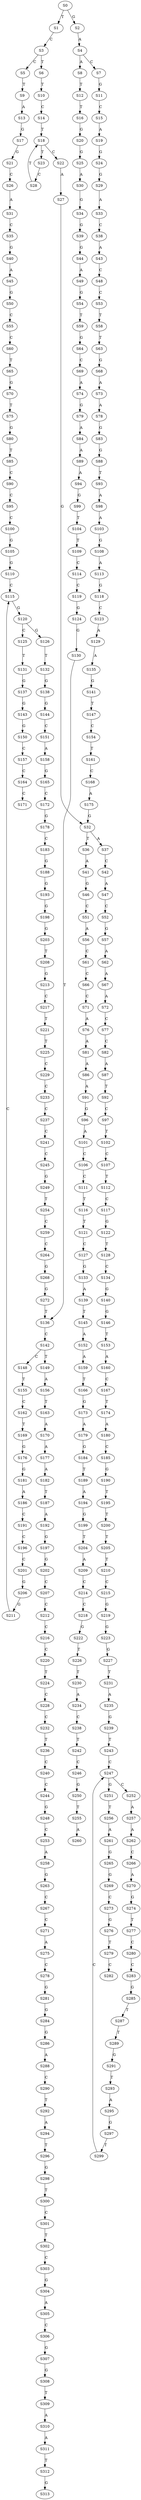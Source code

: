 strict digraph  {
	S0 -> S1 [ label = T ];
	S0 -> S2 [ label = G ];
	S1 -> S3 [ label = C ];
	S2 -> S4 [ label = A ];
	S3 -> S5 [ label = C ];
	S3 -> S6 [ label = T ];
	S4 -> S7 [ label = C ];
	S4 -> S8 [ label = A ];
	S5 -> S9 [ label = T ];
	S6 -> S10 [ label = T ];
	S7 -> S11 [ label = G ];
	S8 -> S12 [ label = T ];
	S9 -> S13 [ label = A ];
	S10 -> S14 [ label = C ];
	S11 -> S15 [ label = C ];
	S12 -> S16 [ label = T ];
	S13 -> S17 [ label = G ];
	S14 -> S18 [ label = T ];
	S15 -> S19 [ label = A ];
	S16 -> S20 [ label = G ];
	S17 -> S21 [ label = G ];
	S18 -> S22 [ label = C ];
	S18 -> S23 [ label = T ];
	S19 -> S24 [ label = G ];
	S20 -> S25 [ label = G ];
	S21 -> S26 [ label = C ];
	S22 -> S27 [ label = A ];
	S23 -> S28 [ label = C ];
	S24 -> S29 [ label = G ];
	S25 -> S30 [ label = A ];
	S26 -> S31 [ label = A ];
	S27 -> S32 [ label = G ];
	S28 -> S18 [ label = T ];
	S29 -> S33 [ label = A ];
	S30 -> S34 [ label = G ];
	S31 -> S35 [ label = C ];
	S32 -> S36 [ label = T ];
	S32 -> S37 [ label = A ];
	S33 -> S38 [ label = C ];
	S34 -> S39 [ label = G ];
	S35 -> S40 [ label = G ];
	S36 -> S41 [ label = A ];
	S37 -> S42 [ label = C ];
	S38 -> S43 [ label = A ];
	S39 -> S44 [ label = G ];
	S40 -> S45 [ label = A ];
	S41 -> S46 [ label = G ];
	S42 -> S47 [ label = A ];
	S43 -> S48 [ label = C ];
	S44 -> S49 [ label = A ];
	S45 -> S50 [ label = G ];
	S46 -> S51 [ label = C ];
	S47 -> S52 [ label = C ];
	S48 -> S53 [ label = C ];
	S49 -> S54 [ label = G ];
	S50 -> S55 [ label = C ];
	S51 -> S56 [ label = A ];
	S52 -> S57 [ label = G ];
	S53 -> S58 [ label = T ];
	S54 -> S59 [ label = T ];
	S55 -> S60 [ label = C ];
	S56 -> S61 [ label = C ];
	S57 -> S62 [ label = A ];
	S58 -> S63 [ label = T ];
	S59 -> S64 [ label = G ];
	S60 -> S65 [ label = T ];
	S61 -> S66 [ label = C ];
	S62 -> S67 [ label = A ];
	S63 -> S68 [ label = G ];
	S64 -> S69 [ label = C ];
	S65 -> S70 [ label = G ];
	S66 -> S71 [ label = C ];
	S67 -> S72 [ label = A ];
	S68 -> S73 [ label = A ];
	S69 -> S74 [ label = A ];
	S70 -> S75 [ label = T ];
	S71 -> S76 [ label = A ];
	S72 -> S77 [ label = C ];
	S73 -> S78 [ label = A ];
	S74 -> S79 [ label = G ];
	S75 -> S80 [ label = G ];
	S76 -> S81 [ label = A ];
	S77 -> S82 [ label = C ];
	S78 -> S83 [ label = G ];
	S79 -> S84 [ label = A ];
	S80 -> S85 [ label = T ];
	S81 -> S86 [ label = A ];
	S82 -> S87 [ label = A ];
	S83 -> S88 [ label = G ];
	S84 -> S89 [ label = A ];
	S85 -> S90 [ label = C ];
	S86 -> S91 [ label = A ];
	S87 -> S92 [ label = T ];
	S88 -> S93 [ label = T ];
	S89 -> S94 [ label = A ];
	S90 -> S95 [ label = C ];
	S91 -> S96 [ label = G ];
	S92 -> S97 [ label = C ];
	S93 -> S98 [ label = A ];
	S94 -> S99 [ label = G ];
	S95 -> S100 [ label = C ];
	S96 -> S101 [ label = A ];
	S97 -> S102 [ label = T ];
	S98 -> S103 [ label = A ];
	S99 -> S104 [ label = T ];
	S100 -> S105 [ label = G ];
	S101 -> S106 [ label = C ];
	S102 -> S107 [ label = C ];
	S103 -> S108 [ label = G ];
	S104 -> S109 [ label = T ];
	S105 -> S110 [ label = G ];
	S106 -> S111 [ label = C ];
	S107 -> S112 [ label = T ];
	S108 -> S113 [ label = A ];
	S109 -> S114 [ label = C ];
	S110 -> S115 [ label = C ];
	S111 -> S116 [ label = T ];
	S112 -> S117 [ label = C ];
	S113 -> S118 [ label = G ];
	S114 -> S119 [ label = C ];
	S115 -> S120 [ label = G ];
	S116 -> S121 [ label = T ];
	S117 -> S122 [ label = G ];
	S118 -> S123 [ label = C ];
	S119 -> S124 [ label = G ];
	S120 -> S125 [ label = C ];
	S120 -> S126 [ label = G ];
	S121 -> S127 [ label = C ];
	S122 -> S128 [ label = T ];
	S123 -> S129 [ label = A ];
	S124 -> S130 [ label = G ];
	S125 -> S131 [ label = T ];
	S126 -> S132 [ label = T ];
	S127 -> S133 [ label = G ];
	S128 -> S134 [ label = C ];
	S129 -> S135 [ label = A ];
	S130 -> S136 [ label = T ];
	S131 -> S137 [ label = G ];
	S132 -> S138 [ label = G ];
	S133 -> S139 [ label = A ];
	S134 -> S140 [ label = G ];
	S135 -> S141 [ label = G ];
	S136 -> S142 [ label = C ];
	S137 -> S143 [ label = G ];
	S138 -> S144 [ label = G ];
	S139 -> S145 [ label = T ];
	S140 -> S146 [ label = G ];
	S141 -> S147 [ label = T ];
	S142 -> S148 [ label = C ];
	S142 -> S149 [ label = T ];
	S143 -> S150 [ label = G ];
	S144 -> S151 [ label = C ];
	S145 -> S152 [ label = A ];
	S146 -> S153 [ label = T ];
	S147 -> S154 [ label = C ];
	S148 -> S155 [ label = T ];
	S149 -> S156 [ label = A ];
	S150 -> S157 [ label = C ];
	S151 -> S158 [ label = A ];
	S152 -> S159 [ label = A ];
	S153 -> S160 [ label = A ];
	S154 -> S161 [ label = T ];
	S155 -> S162 [ label = C ];
	S156 -> S163 [ label = T ];
	S157 -> S164 [ label = C ];
	S158 -> S165 [ label = G ];
	S159 -> S166 [ label = T ];
	S160 -> S167 [ label = C ];
	S161 -> S168 [ label = C ];
	S162 -> S169 [ label = T ];
	S163 -> S170 [ label = A ];
	S164 -> S171 [ label = C ];
	S165 -> S172 [ label = C ];
	S166 -> S173 [ label = G ];
	S167 -> S174 [ label = T ];
	S168 -> S175 [ label = A ];
	S169 -> S176 [ label = G ];
	S170 -> S177 [ label = A ];
	S172 -> S178 [ label = G ];
	S173 -> S179 [ label = A ];
	S174 -> S180 [ label = A ];
	S175 -> S32 [ label = G ];
	S176 -> S181 [ label = G ];
	S177 -> S182 [ label = A ];
	S178 -> S183 [ label = C ];
	S179 -> S184 [ label = G ];
	S180 -> S185 [ label = C ];
	S181 -> S186 [ label = A ];
	S182 -> S187 [ label = T ];
	S183 -> S188 [ label = G ];
	S184 -> S189 [ label = T ];
	S185 -> S190 [ label = G ];
	S186 -> S191 [ label = C ];
	S187 -> S192 [ label = A ];
	S188 -> S193 [ label = G ];
	S189 -> S194 [ label = A ];
	S190 -> S195 [ label = T ];
	S191 -> S196 [ label = C ];
	S192 -> S197 [ label = G ];
	S193 -> S198 [ label = G ];
	S194 -> S199 [ label = G ];
	S195 -> S200 [ label = T ];
	S196 -> S201 [ label = C ];
	S197 -> S202 [ label = G ];
	S198 -> S203 [ label = G ];
	S199 -> S204 [ label = T ];
	S200 -> S205 [ label = T ];
	S201 -> S206 [ label = G ];
	S202 -> S207 [ label = C ];
	S203 -> S208 [ label = T ];
	S204 -> S209 [ label = A ];
	S205 -> S210 [ label = T ];
	S206 -> S211 [ label = G ];
	S207 -> S212 [ label = C ];
	S208 -> S213 [ label = G ];
	S209 -> S214 [ label = C ];
	S210 -> S215 [ label = C ];
	S211 -> S115 [ label = C ];
	S212 -> S216 [ label = C ];
	S213 -> S217 [ label = C ];
	S214 -> S218 [ label = C ];
	S215 -> S219 [ label = G ];
	S216 -> S220 [ label = C ];
	S217 -> S221 [ label = T ];
	S218 -> S222 [ label = G ];
	S219 -> S223 [ label = G ];
	S220 -> S224 [ label = T ];
	S221 -> S225 [ label = T ];
	S222 -> S226 [ label = T ];
	S223 -> S227 [ label = G ];
	S224 -> S228 [ label = C ];
	S225 -> S229 [ label = C ];
	S226 -> S230 [ label = T ];
	S227 -> S231 [ label = T ];
	S228 -> S232 [ label = C ];
	S229 -> S233 [ label = C ];
	S230 -> S234 [ label = A ];
	S231 -> S235 [ label = A ];
	S232 -> S236 [ label = T ];
	S233 -> S237 [ label = C ];
	S234 -> S238 [ label = C ];
	S235 -> S239 [ label = G ];
	S236 -> S240 [ label = C ];
	S237 -> S241 [ label = C ];
	S238 -> S242 [ label = T ];
	S239 -> S243 [ label = T ];
	S240 -> S244 [ label = C ];
	S241 -> S245 [ label = C ];
	S242 -> S246 [ label = C ];
	S243 -> S247 [ label = C ];
	S244 -> S248 [ label = G ];
	S245 -> S249 [ label = G ];
	S246 -> S250 [ label = G ];
	S247 -> S251 [ label = G ];
	S247 -> S252 [ label = C ];
	S248 -> S253 [ label = C ];
	S249 -> S254 [ label = T ];
	S250 -> S255 [ label = T ];
	S251 -> S256 [ label = T ];
	S252 -> S257 [ label = A ];
	S253 -> S258 [ label = A ];
	S254 -> S259 [ label = C ];
	S255 -> S260 [ label = A ];
	S256 -> S261 [ label = A ];
	S257 -> S262 [ label = A ];
	S258 -> S263 [ label = G ];
	S259 -> S264 [ label = C ];
	S261 -> S265 [ label = G ];
	S262 -> S266 [ label = C ];
	S263 -> S267 [ label = C ];
	S264 -> S268 [ label = G ];
	S265 -> S269 [ label = G ];
	S266 -> S270 [ label = A ];
	S267 -> S271 [ label = C ];
	S268 -> S272 [ label = G ];
	S269 -> S273 [ label = C ];
	S270 -> S274 [ label = G ];
	S271 -> S275 [ label = A ];
	S272 -> S136 [ label = T ];
	S273 -> S276 [ label = G ];
	S274 -> S277 [ label = T ];
	S275 -> S278 [ label = C ];
	S276 -> S279 [ label = T ];
	S277 -> S280 [ label = C ];
	S278 -> S281 [ label = G ];
	S279 -> S282 [ label = C ];
	S280 -> S283 [ label = C ];
	S281 -> S284 [ label = G ];
	S283 -> S285 [ label = G ];
	S284 -> S286 [ label = G ];
	S285 -> S287 [ label = T ];
	S286 -> S288 [ label = A ];
	S287 -> S289 [ label = T ];
	S288 -> S290 [ label = C ];
	S289 -> S291 [ label = G ];
	S290 -> S292 [ label = T ];
	S291 -> S293 [ label = T ];
	S292 -> S294 [ label = A ];
	S293 -> S295 [ label = A ];
	S294 -> S296 [ label = T ];
	S295 -> S297 [ label = G ];
	S296 -> S298 [ label = G ];
	S297 -> S299 [ label = T ];
	S298 -> S300 [ label = T ];
	S299 -> S247 [ label = C ];
	S300 -> S301 [ label = C ];
	S301 -> S302 [ label = T ];
	S302 -> S303 [ label = C ];
	S303 -> S304 [ label = G ];
	S304 -> S305 [ label = A ];
	S305 -> S306 [ label = C ];
	S306 -> S307 [ label = G ];
	S307 -> S308 [ label = G ];
	S308 -> S309 [ label = T ];
	S309 -> S310 [ label = A ];
	S310 -> S311 [ label = A ];
	S311 -> S312 [ label = T ];
	S312 -> S313 [ label = G ];
}

